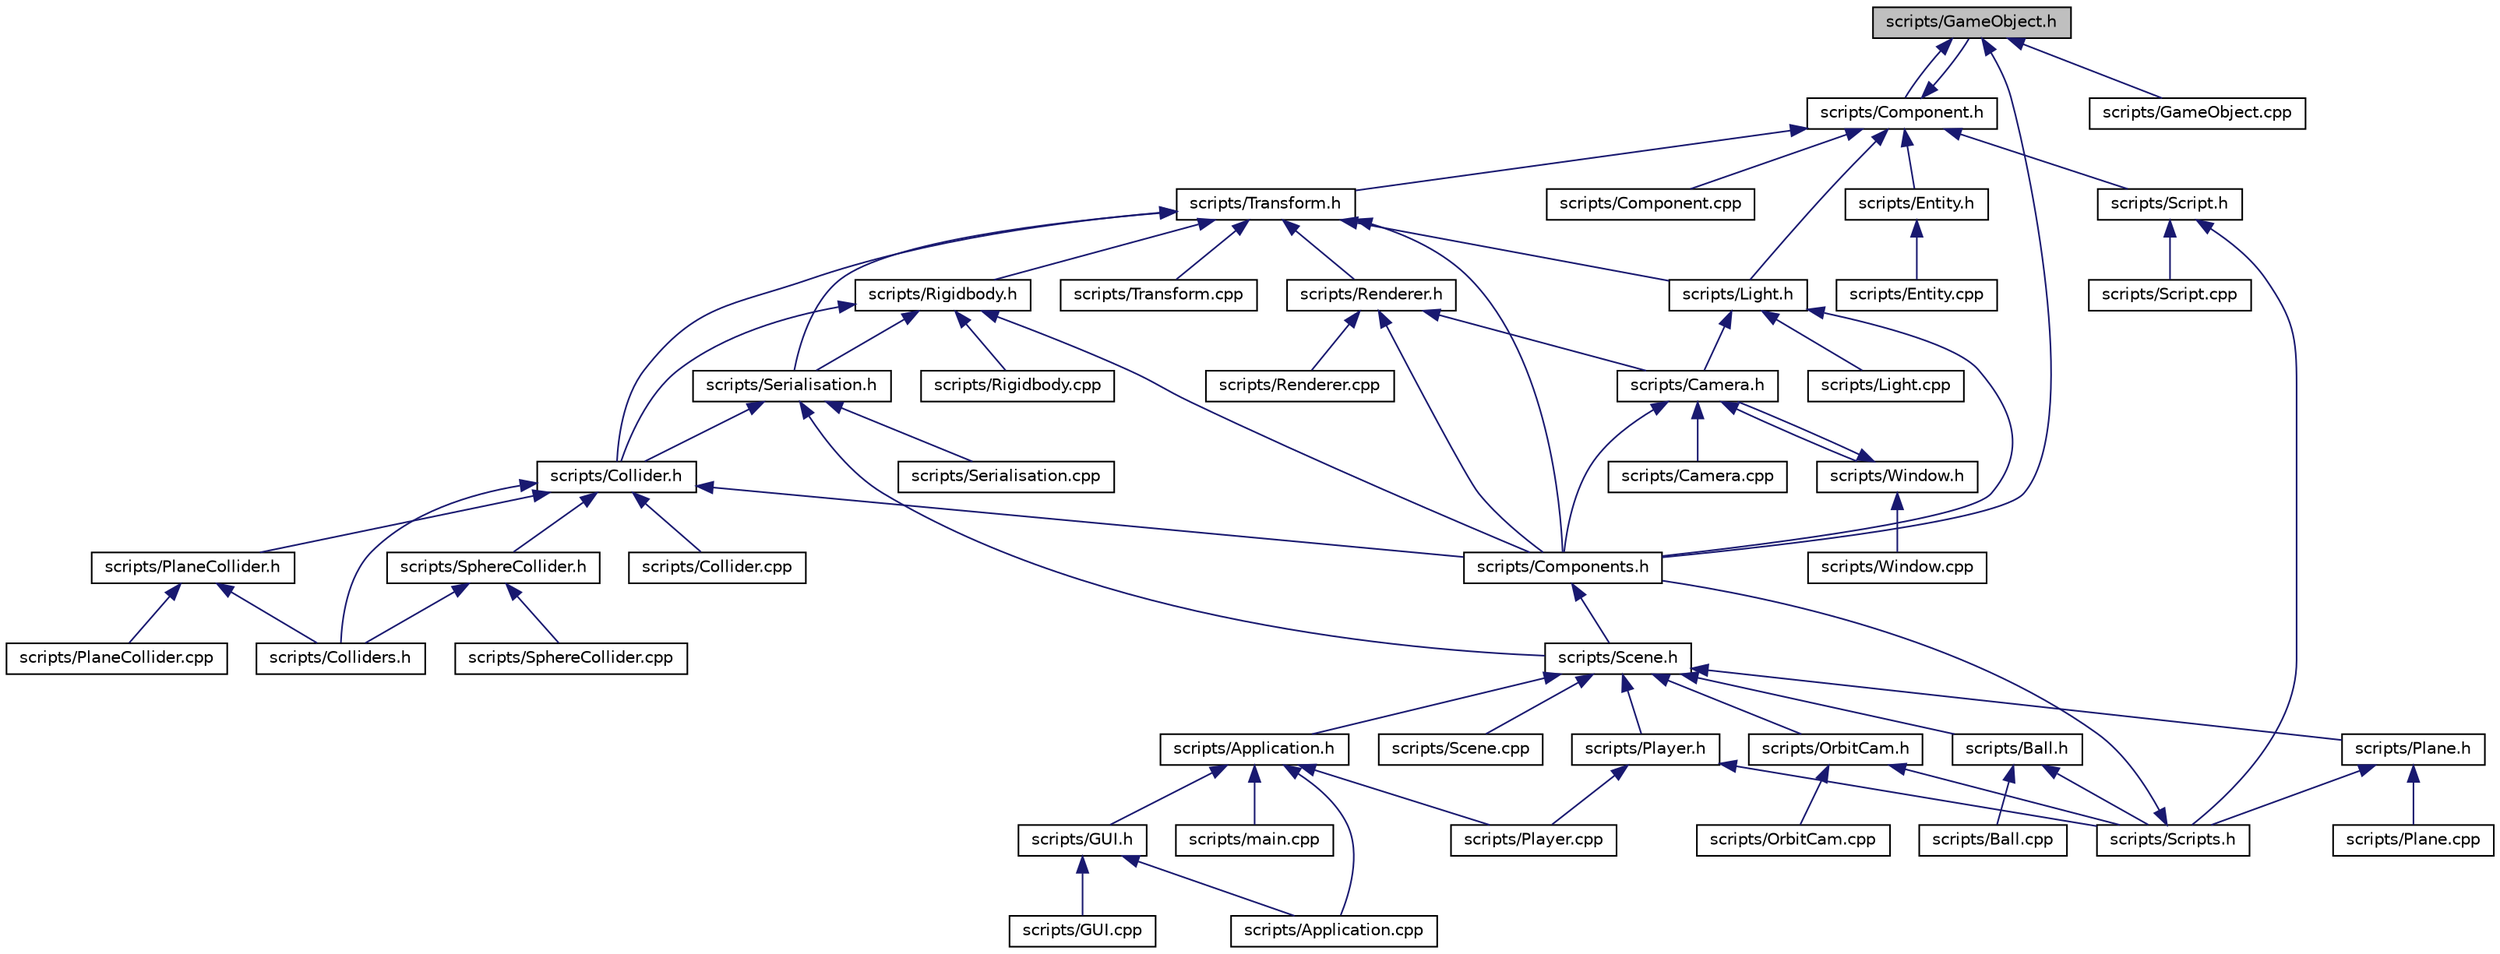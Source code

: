 digraph "scripts/GameObject.h"
{
 // LATEX_PDF_SIZE
  edge [fontname="Helvetica",fontsize="10",labelfontname="Helvetica",labelfontsize="10"];
  node [fontname="Helvetica",fontsize="10",shape=record];
  Node1 [label="scripts/GameObject.h",height=0.2,width=0.4,color="black", fillcolor="grey75", style="filled", fontcolor="black",tooltip=" "];
  Node1 -> Node2 [dir="back",color="midnightblue",fontsize="10",style="solid"];
  Node2 [label="scripts/Component.h",height=0.2,width=0.4,color="black", fillcolor="white", style="filled",URL="$_component_8h.html",tooltip=" "];
  Node2 -> Node3 [dir="back",color="midnightblue",fontsize="10",style="solid"];
  Node3 [label="scripts/Component.cpp",height=0.2,width=0.4,color="black", fillcolor="white", style="filled",URL="$_component_8cpp.html",tooltip=" "];
  Node2 -> Node4 [dir="back",color="midnightblue",fontsize="10",style="solid"];
  Node4 [label="scripts/Entity.h",height=0.2,width=0.4,color="black", fillcolor="white", style="filled",URL="$_entity_8h.html",tooltip=" "];
  Node4 -> Node5 [dir="back",color="midnightblue",fontsize="10",style="solid"];
  Node5 [label="scripts/Entity.cpp",height=0.2,width=0.4,color="black", fillcolor="white", style="filled",URL="$_entity_8cpp.html",tooltip=" "];
  Node2 -> Node1 [dir="back",color="midnightblue",fontsize="10",style="solid"];
  Node2 -> Node6 [dir="back",color="midnightblue",fontsize="10",style="solid"];
  Node6 [label="scripts/Light.h",height=0.2,width=0.4,color="black", fillcolor="white", style="filled",URL="$_light_8h.html",tooltip=" "];
  Node6 -> Node7 [dir="back",color="midnightblue",fontsize="10",style="solid"];
  Node7 [label="scripts/Camera.h",height=0.2,width=0.4,color="black", fillcolor="white", style="filled",URL="$_camera_8h.html",tooltip=" "];
  Node7 -> Node8 [dir="back",color="midnightblue",fontsize="10",style="solid"];
  Node8 [label="scripts/Camera.cpp",height=0.2,width=0.4,color="black", fillcolor="white", style="filled",URL="$_camera_8cpp.html",tooltip=" "];
  Node7 -> Node9 [dir="back",color="midnightblue",fontsize="10",style="solid"];
  Node9 [label="scripts/Components.h",height=0.2,width=0.4,color="black", fillcolor="white", style="filled",URL="$_components_8h.html",tooltip=" "];
  Node9 -> Node10 [dir="back",color="midnightblue",fontsize="10",style="solid"];
  Node10 [label="scripts/Scene.h",height=0.2,width=0.4,color="black", fillcolor="white", style="filled",URL="$_scene_8h.html",tooltip=" "];
  Node10 -> Node11 [dir="back",color="midnightblue",fontsize="10",style="solid"];
  Node11 [label="scripts/Application.h",height=0.2,width=0.4,color="black", fillcolor="white", style="filled",URL="$_application_8h.html",tooltip=" "];
  Node11 -> Node12 [dir="back",color="midnightblue",fontsize="10",style="solid"];
  Node12 [label="scripts/Application.cpp",height=0.2,width=0.4,color="black", fillcolor="white", style="filled",URL="$_application_8cpp.html",tooltip=" "];
  Node11 -> Node13 [dir="back",color="midnightblue",fontsize="10",style="solid"];
  Node13 [label="scripts/GUI.h",height=0.2,width=0.4,color="black", fillcolor="white", style="filled",URL="$_g_u_i_8h.html",tooltip=" "];
  Node13 -> Node12 [dir="back",color="midnightblue",fontsize="10",style="solid"];
  Node13 -> Node14 [dir="back",color="midnightblue",fontsize="10",style="solid"];
  Node14 [label="scripts/GUI.cpp",height=0.2,width=0.4,color="black", fillcolor="white", style="filled",URL="$_g_u_i_8cpp.html",tooltip=" "];
  Node11 -> Node15 [dir="back",color="midnightblue",fontsize="10",style="solid"];
  Node15 [label="scripts/main.cpp",height=0.2,width=0.4,color="black", fillcolor="white", style="filled",URL="$main_8cpp.html",tooltip=" "];
  Node11 -> Node16 [dir="back",color="midnightblue",fontsize="10",style="solid"];
  Node16 [label="scripts/Player.cpp",height=0.2,width=0.4,color="black", fillcolor="white", style="filled",URL="$_player_8cpp.html",tooltip=" "];
  Node10 -> Node17 [dir="back",color="midnightblue",fontsize="10",style="solid"];
  Node17 [label="scripts/Ball.h",height=0.2,width=0.4,color="black", fillcolor="white", style="filled",URL="$_ball_8h.html",tooltip=" "];
  Node17 -> Node18 [dir="back",color="midnightblue",fontsize="10",style="solid"];
  Node18 [label="scripts/Ball.cpp",height=0.2,width=0.4,color="black", fillcolor="white", style="filled",URL="$_ball_8cpp.html",tooltip=" "];
  Node17 -> Node19 [dir="back",color="midnightblue",fontsize="10",style="solid"];
  Node19 [label="scripts/Scripts.h",height=0.2,width=0.4,color="black", fillcolor="white", style="filled",URL="$_scripts_8h.html",tooltip=" "];
  Node19 -> Node9 [dir="back",color="midnightblue",fontsize="10",style="solid"];
  Node10 -> Node20 [dir="back",color="midnightblue",fontsize="10",style="solid"];
  Node20 [label="scripts/OrbitCam.h",height=0.2,width=0.4,color="black", fillcolor="white", style="filled",URL="$_orbit_cam_8h.html",tooltip=" "];
  Node20 -> Node21 [dir="back",color="midnightblue",fontsize="10",style="solid"];
  Node21 [label="scripts/OrbitCam.cpp",height=0.2,width=0.4,color="black", fillcolor="white", style="filled",URL="$_orbit_cam_8cpp.html",tooltip=" "];
  Node20 -> Node19 [dir="back",color="midnightblue",fontsize="10",style="solid"];
  Node10 -> Node22 [dir="back",color="midnightblue",fontsize="10",style="solid"];
  Node22 [label="scripts/Plane.h",height=0.2,width=0.4,color="black", fillcolor="white", style="filled",URL="$_plane_8h.html",tooltip=" "];
  Node22 -> Node23 [dir="back",color="midnightblue",fontsize="10",style="solid"];
  Node23 [label="scripts/Plane.cpp",height=0.2,width=0.4,color="black", fillcolor="white", style="filled",URL="$_plane_8cpp.html",tooltip=" "];
  Node22 -> Node19 [dir="back",color="midnightblue",fontsize="10",style="solid"];
  Node10 -> Node24 [dir="back",color="midnightblue",fontsize="10",style="solid"];
  Node24 [label="scripts/Player.h",height=0.2,width=0.4,color="black", fillcolor="white", style="filled",URL="$_player_8h.html",tooltip=" "];
  Node24 -> Node16 [dir="back",color="midnightblue",fontsize="10",style="solid"];
  Node24 -> Node19 [dir="back",color="midnightblue",fontsize="10",style="solid"];
  Node10 -> Node25 [dir="back",color="midnightblue",fontsize="10",style="solid"];
  Node25 [label="scripts/Scene.cpp",height=0.2,width=0.4,color="black", fillcolor="white", style="filled",URL="$_scene_8cpp.html",tooltip=" "];
  Node7 -> Node26 [dir="back",color="midnightblue",fontsize="10",style="solid"];
  Node26 [label="scripts/Window.h",height=0.2,width=0.4,color="black", fillcolor="white", style="filled",URL="$_window_8h.html",tooltip=" "];
  Node26 -> Node7 [dir="back",color="midnightblue",fontsize="10",style="solid"];
  Node26 -> Node27 [dir="back",color="midnightblue",fontsize="10",style="solid"];
  Node27 [label="scripts/Window.cpp",height=0.2,width=0.4,color="black", fillcolor="white", style="filled",URL="$_window_8cpp.html",tooltip=" "];
  Node6 -> Node9 [dir="back",color="midnightblue",fontsize="10",style="solid"];
  Node6 -> Node28 [dir="back",color="midnightblue",fontsize="10",style="solid"];
  Node28 [label="scripts/Light.cpp",height=0.2,width=0.4,color="black", fillcolor="white", style="filled",URL="$_light_8cpp.html",tooltip=" "];
  Node2 -> Node29 [dir="back",color="midnightblue",fontsize="10",style="solid"];
  Node29 [label="scripts/Script.h",height=0.2,width=0.4,color="black", fillcolor="white", style="filled",URL="$_script_8h.html",tooltip=" "];
  Node29 -> Node30 [dir="back",color="midnightblue",fontsize="10",style="solid"];
  Node30 [label="scripts/Script.cpp",height=0.2,width=0.4,color="black", fillcolor="white", style="filled",URL="$_script_8cpp.html",tooltip=" "];
  Node29 -> Node19 [dir="back",color="midnightblue",fontsize="10",style="solid"];
  Node2 -> Node31 [dir="back",color="midnightblue",fontsize="10",style="solid"];
  Node31 [label="scripts/Transform.h",height=0.2,width=0.4,color="black", fillcolor="white", style="filled",URL="$_transform_8h.html",tooltip=" "];
  Node31 -> Node32 [dir="back",color="midnightblue",fontsize="10",style="solid"];
  Node32 [label="scripts/Collider.h",height=0.2,width=0.4,color="black", fillcolor="white", style="filled",URL="$_collider_8h.html",tooltip=" "];
  Node32 -> Node33 [dir="back",color="midnightblue",fontsize="10",style="solid"];
  Node33 [label="scripts/Collider.cpp",height=0.2,width=0.4,color="black", fillcolor="white", style="filled",URL="$_collider_8cpp.html",tooltip=" "];
  Node32 -> Node34 [dir="back",color="midnightblue",fontsize="10",style="solid"];
  Node34 [label="scripts/Colliders.h",height=0.2,width=0.4,color="black", fillcolor="white", style="filled",URL="$_colliders_8h.html",tooltip=" "];
  Node32 -> Node9 [dir="back",color="midnightblue",fontsize="10",style="solid"];
  Node32 -> Node35 [dir="back",color="midnightblue",fontsize="10",style="solid"];
  Node35 [label="scripts/PlaneCollider.h",height=0.2,width=0.4,color="black", fillcolor="white", style="filled",URL="$_plane_collider_8h.html",tooltip=" "];
  Node35 -> Node34 [dir="back",color="midnightblue",fontsize="10",style="solid"];
  Node35 -> Node36 [dir="back",color="midnightblue",fontsize="10",style="solid"];
  Node36 [label="scripts/PlaneCollider.cpp",height=0.2,width=0.4,color="black", fillcolor="white", style="filled",URL="$_plane_collider_8cpp.html",tooltip=" "];
  Node32 -> Node37 [dir="back",color="midnightblue",fontsize="10",style="solid"];
  Node37 [label="scripts/SphereCollider.h",height=0.2,width=0.4,color="black", fillcolor="white", style="filled",URL="$_sphere_collider_8h.html",tooltip=" "];
  Node37 -> Node34 [dir="back",color="midnightblue",fontsize="10",style="solid"];
  Node37 -> Node38 [dir="back",color="midnightblue",fontsize="10",style="solid"];
  Node38 [label="scripts/SphereCollider.cpp",height=0.2,width=0.4,color="black", fillcolor="white", style="filled",URL="$_sphere_collider_8cpp.html",tooltip=" "];
  Node31 -> Node9 [dir="back",color="midnightblue",fontsize="10",style="solid"];
  Node31 -> Node6 [dir="back",color="midnightblue",fontsize="10",style="solid"];
  Node31 -> Node39 [dir="back",color="midnightblue",fontsize="10",style="solid"];
  Node39 [label="scripts/Renderer.h",height=0.2,width=0.4,color="black", fillcolor="white", style="filled",URL="$_renderer_8h.html",tooltip=" "];
  Node39 -> Node7 [dir="back",color="midnightblue",fontsize="10",style="solid"];
  Node39 -> Node9 [dir="back",color="midnightblue",fontsize="10",style="solid"];
  Node39 -> Node40 [dir="back",color="midnightblue",fontsize="10",style="solid"];
  Node40 [label="scripts/Renderer.cpp",height=0.2,width=0.4,color="black", fillcolor="white", style="filled",URL="$_renderer_8cpp.html",tooltip=" "];
  Node31 -> Node41 [dir="back",color="midnightblue",fontsize="10",style="solid"];
  Node41 [label="scripts/Rigidbody.h",height=0.2,width=0.4,color="black", fillcolor="white", style="filled",URL="$_rigidbody_8h.html",tooltip=" "];
  Node41 -> Node32 [dir="back",color="midnightblue",fontsize="10",style="solid"];
  Node41 -> Node9 [dir="back",color="midnightblue",fontsize="10",style="solid"];
  Node41 -> Node42 [dir="back",color="midnightblue",fontsize="10",style="solid"];
  Node42 [label="scripts/Rigidbody.cpp",height=0.2,width=0.4,color="black", fillcolor="white", style="filled",URL="$_rigidbody_8cpp.html",tooltip=" "];
  Node41 -> Node43 [dir="back",color="midnightblue",fontsize="10",style="solid"];
  Node43 [label="scripts/Serialisation.h",height=0.2,width=0.4,color="black", fillcolor="white", style="filled",URL="$_serialisation_8h.html",tooltip=" "];
  Node43 -> Node32 [dir="back",color="midnightblue",fontsize="10",style="solid"];
  Node43 -> Node10 [dir="back",color="midnightblue",fontsize="10",style="solid"];
  Node43 -> Node44 [dir="back",color="midnightblue",fontsize="10",style="solid"];
  Node44 [label="scripts/Serialisation.cpp",height=0.2,width=0.4,color="black", fillcolor="white", style="filled",URL="$_serialisation_8cpp.html",tooltip=" "];
  Node31 -> Node43 [dir="back",color="midnightblue",fontsize="10",style="solid"];
  Node31 -> Node45 [dir="back",color="midnightblue",fontsize="10",style="solid"];
  Node45 [label="scripts/Transform.cpp",height=0.2,width=0.4,color="black", fillcolor="white", style="filled",URL="$_transform_8cpp.html",tooltip=" "];
  Node1 -> Node9 [dir="back",color="midnightblue",fontsize="10",style="solid"];
  Node1 -> Node46 [dir="back",color="midnightblue",fontsize="10",style="solid"];
  Node46 [label="scripts/GameObject.cpp",height=0.2,width=0.4,color="black", fillcolor="white", style="filled",URL="$_game_object_8cpp.html",tooltip=" "];
}
